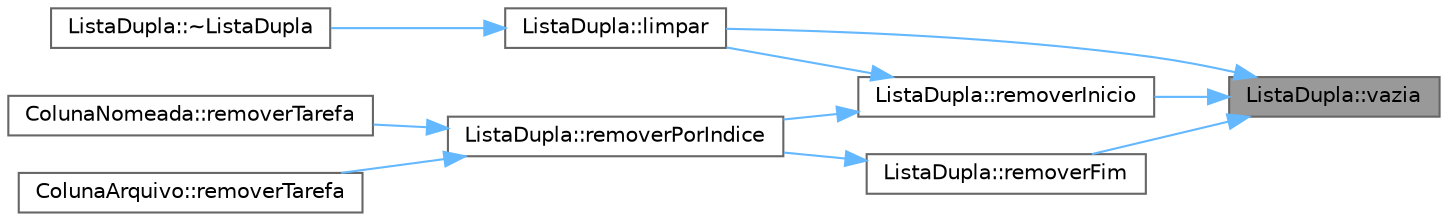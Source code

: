 digraph "ListaDupla::vazia"
{
 // INTERACTIVE_SVG=YES
 // LATEX_PDF_SIZE
  bgcolor="transparent";
  edge [fontname=Helvetica,fontsize=10,labelfontname=Helvetica,labelfontsize=10];
  node [fontname=Helvetica,fontsize=10,shape=box,height=0.2,width=0.4];
  rankdir="RL";
  Node1 [id="Node000001",label="ListaDupla::vazia",height=0.2,width=0.4,color="gray40", fillcolor="grey60", style="filled", fontcolor="black",tooltip="Verifica se a lista está vazia."];
  Node1 -> Node2 [id="edge1_Node000001_Node000002",dir="back",color="steelblue1",style="solid",tooltip=" "];
  Node2 [id="Node000002",label="ListaDupla::limpar",height=0.2,width=0.4,color="grey40", fillcolor="white", style="filled",URL="$dd/d91/class_lista_dupla.html#abfef1d092f78fb6862087097d809f1e7",tooltip="Remove todos os nós da lista e libera a memória."];
  Node2 -> Node3 [id="edge2_Node000002_Node000003",dir="back",color="steelblue1",style="solid",tooltip=" "];
  Node3 [id="Node000003",label="ListaDupla::~ListaDupla",height=0.2,width=0.4,color="grey40", fillcolor="white", style="filled",URL="$dd/d91/class_lista_dupla.html#a63481f371df6767019c8705208067514",tooltip="Destrutor da classe ListaDupla."];
  Node1 -> Node4 [id="edge3_Node000001_Node000004",dir="back",color="steelblue1",style="solid",tooltip=" "];
  Node4 [id="Node000004",label="ListaDupla::removerFim",height=0.2,width=0.4,color="grey40", fillcolor="white", style="filled",URL="$dd/d91/class_lista_dupla.html#a0ec55e77494913e1041f772fb5abf176",tooltip="Remove a tarefa do fim da lista."];
  Node4 -> Node5 [id="edge4_Node000004_Node000005",dir="back",color="steelblue1",style="solid",tooltip=" "];
  Node5 [id="Node000005",label="ListaDupla::removerPorIndice",height=0.2,width=0.4,color="grey40", fillcolor="white", style="filled",URL="$dd/d91/class_lista_dupla.html#ab976735e9038a9bd590a764b2a832e45",tooltip="Remove a tarefa da lista pelo índice."];
  Node5 -> Node6 [id="edge5_Node000005_Node000006",dir="back",color="steelblue1",style="solid",tooltip=" "];
  Node6 [id="Node000006",label="ColunaNomeada::removerTarefa",height=0.2,width=0.4,color="grey40", fillcolor="white", style="filled",URL="$de/d1c/class_coluna_nomeada.html#ad9f5dc15ca20616f353008e5a3aa27e3",tooltip="Remove uma tarefa da coluna."];
  Node5 -> Node7 [id="edge6_Node000005_Node000007",dir="back",color="steelblue1",style="solid",tooltip=" "];
  Node7 [id="Node000007",label="ColunaArquivo::removerTarefa",height=0.2,width=0.4,color="grey40", fillcolor="white", style="filled",URL="$d0/d4e/class_coluna_arquivo.html#aae317988e21d9072edf5de1543085f14",tooltip="Remove uma tarefa da coluna."];
  Node1 -> Node8 [id="edge7_Node000001_Node000008",dir="back",color="steelblue1",style="solid",tooltip=" "];
  Node8 [id="Node000008",label="ListaDupla::removerInicio",height=0.2,width=0.4,color="grey40", fillcolor="white", style="filled",URL="$dd/d91/class_lista_dupla.html#a6c0c785cb9c4a4a2fbe25beb370bd102",tooltip="Remove a tarefa do início da lista."];
  Node8 -> Node2 [id="edge8_Node000008_Node000002",dir="back",color="steelblue1",style="solid",tooltip=" "];
  Node8 -> Node5 [id="edge9_Node000008_Node000005",dir="back",color="steelblue1",style="solid",tooltip=" "];
}
